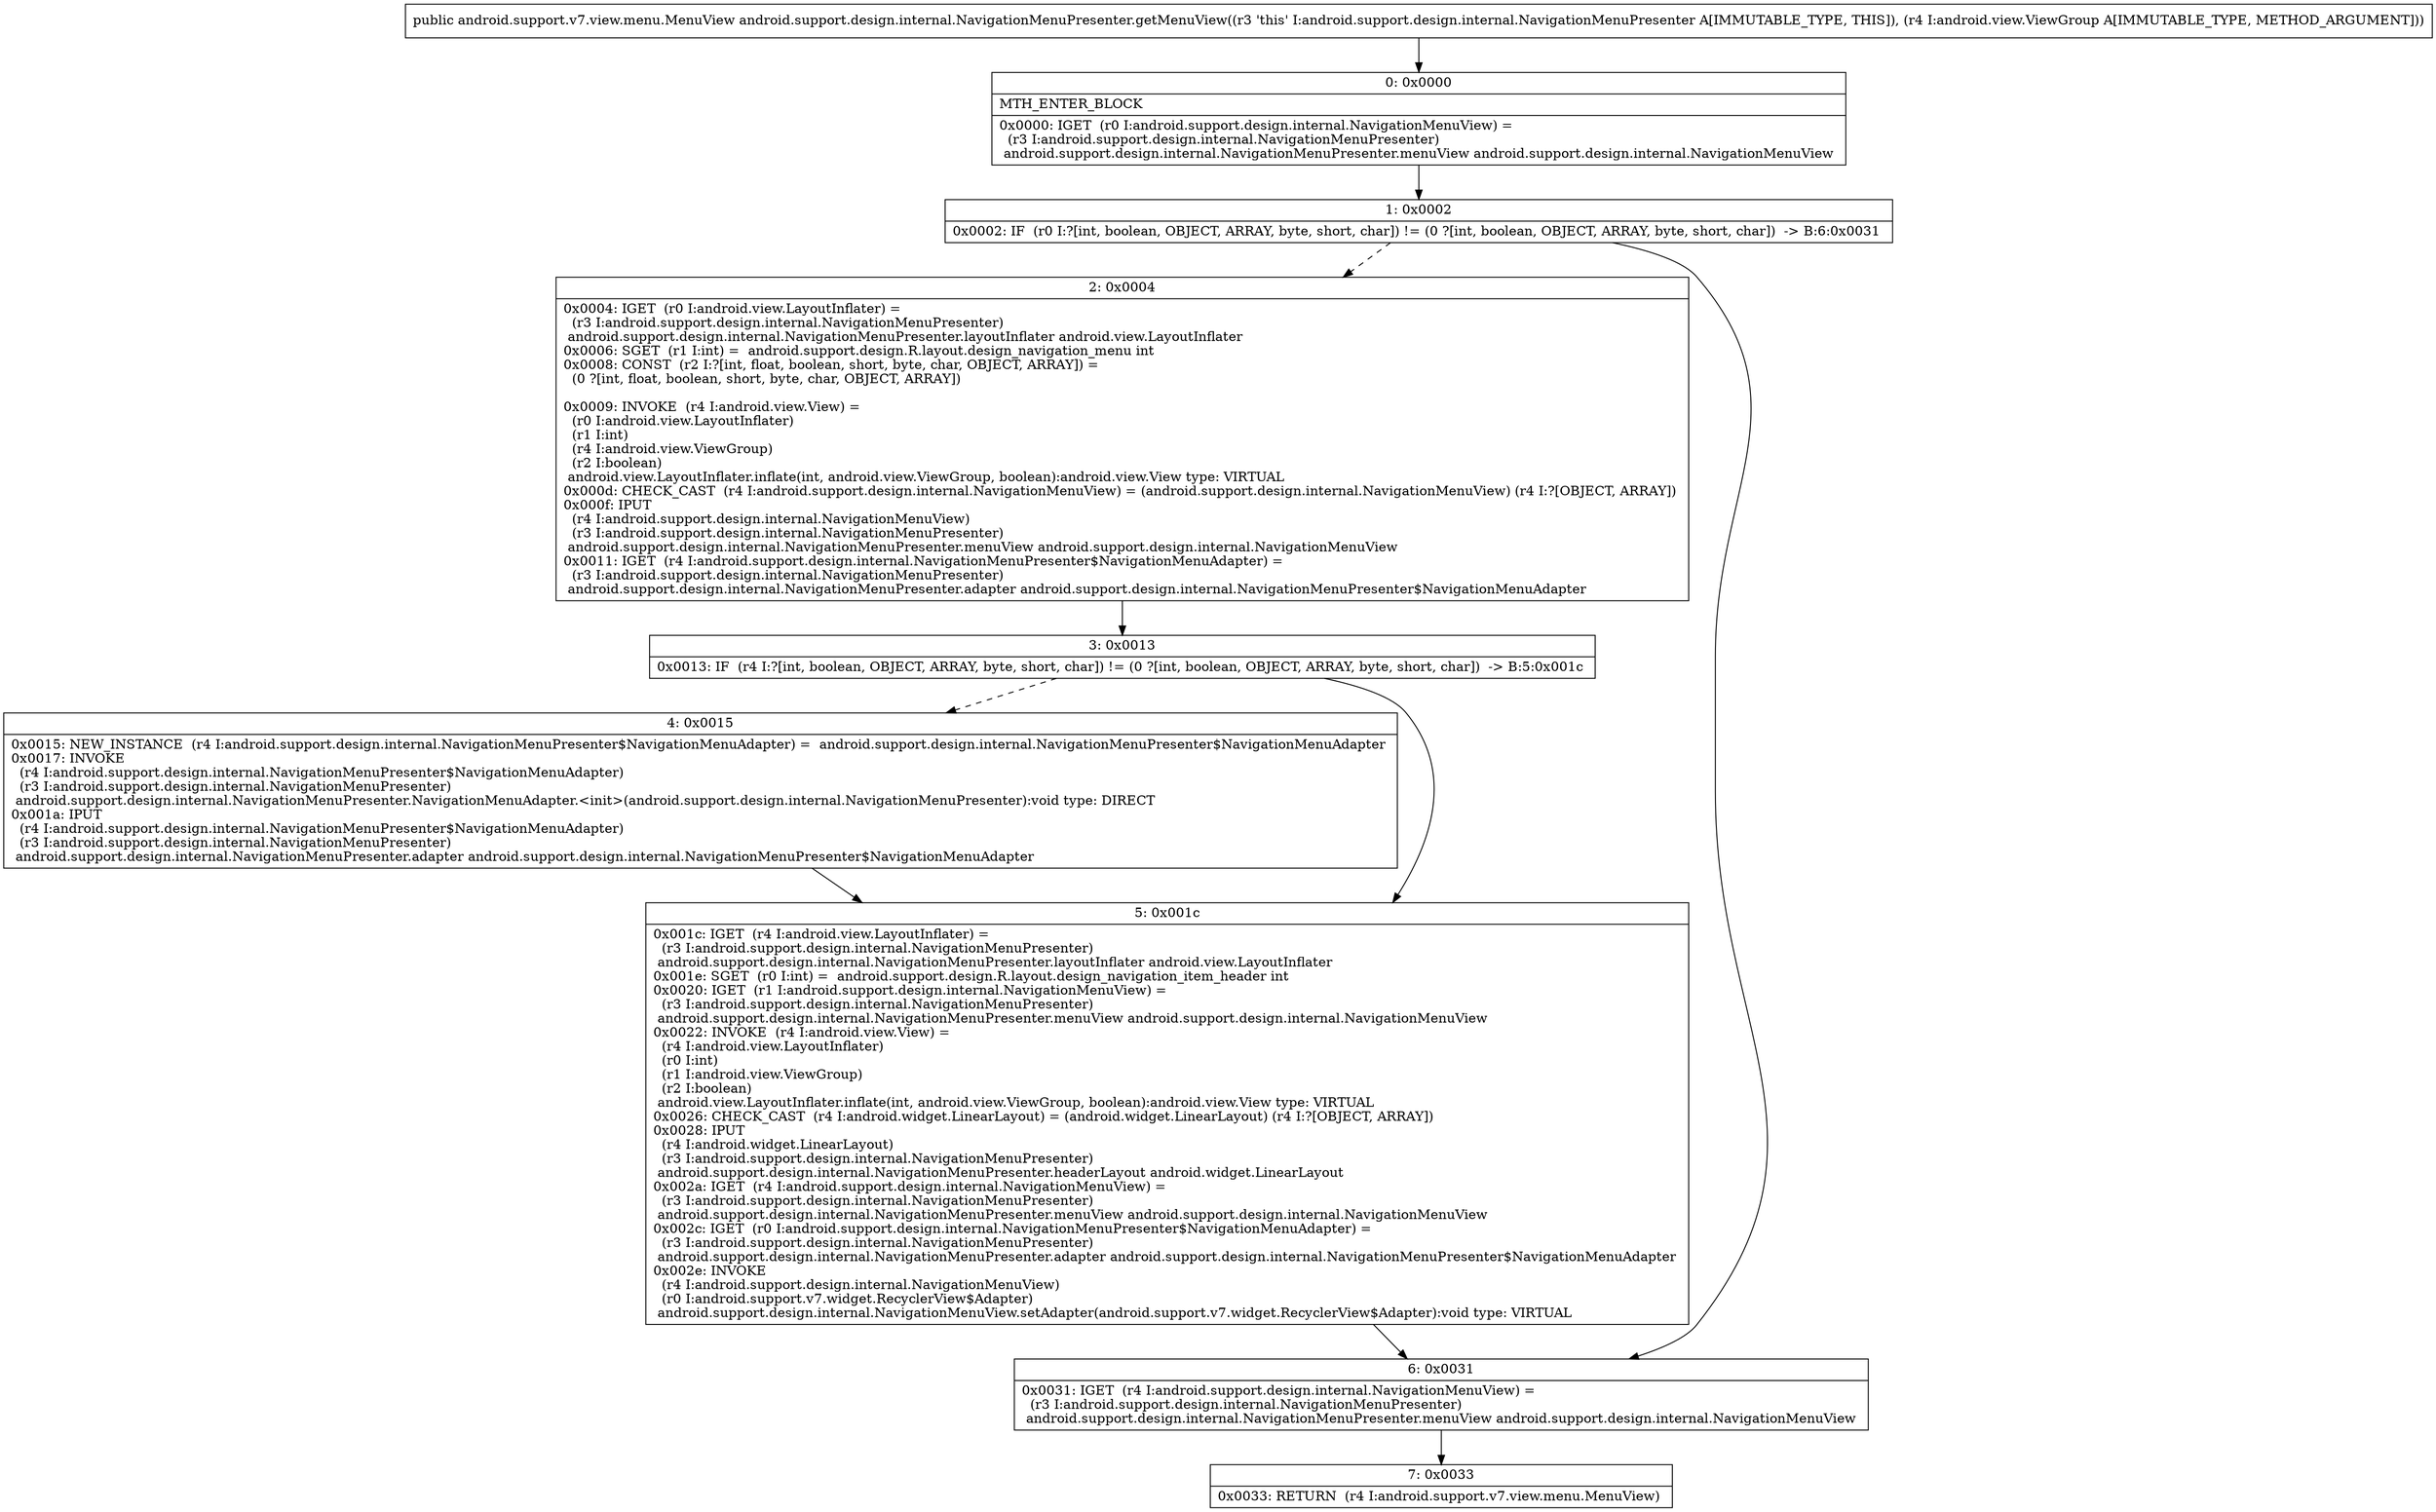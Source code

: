digraph "CFG forandroid.support.design.internal.NavigationMenuPresenter.getMenuView(Landroid\/view\/ViewGroup;)Landroid\/support\/v7\/view\/menu\/MenuView;" {
Node_0 [shape=record,label="{0\:\ 0x0000|MTH_ENTER_BLOCK\l|0x0000: IGET  (r0 I:android.support.design.internal.NavigationMenuView) = \l  (r3 I:android.support.design.internal.NavigationMenuPresenter)\l android.support.design.internal.NavigationMenuPresenter.menuView android.support.design.internal.NavigationMenuView \l}"];
Node_1 [shape=record,label="{1\:\ 0x0002|0x0002: IF  (r0 I:?[int, boolean, OBJECT, ARRAY, byte, short, char]) != (0 ?[int, boolean, OBJECT, ARRAY, byte, short, char])  \-\> B:6:0x0031 \l}"];
Node_2 [shape=record,label="{2\:\ 0x0004|0x0004: IGET  (r0 I:android.view.LayoutInflater) = \l  (r3 I:android.support.design.internal.NavigationMenuPresenter)\l android.support.design.internal.NavigationMenuPresenter.layoutInflater android.view.LayoutInflater \l0x0006: SGET  (r1 I:int) =  android.support.design.R.layout.design_navigation_menu int \l0x0008: CONST  (r2 I:?[int, float, boolean, short, byte, char, OBJECT, ARRAY]) = \l  (0 ?[int, float, boolean, short, byte, char, OBJECT, ARRAY])\l \l0x0009: INVOKE  (r4 I:android.view.View) = \l  (r0 I:android.view.LayoutInflater)\l  (r1 I:int)\l  (r4 I:android.view.ViewGroup)\l  (r2 I:boolean)\l android.view.LayoutInflater.inflate(int, android.view.ViewGroup, boolean):android.view.View type: VIRTUAL \l0x000d: CHECK_CAST  (r4 I:android.support.design.internal.NavigationMenuView) = (android.support.design.internal.NavigationMenuView) (r4 I:?[OBJECT, ARRAY]) \l0x000f: IPUT  \l  (r4 I:android.support.design.internal.NavigationMenuView)\l  (r3 I:android.support.design.internal.NavigationMenuPresenter)\l android.support.design.internal.NavigationMenuPresenter.menuView android.support.design.internal.NavigationMenuView \l0x0011: IGET  (r4 I:android.support.design.internal.NavigationMenuPresenter$NavigationMenuAdapter) = \l  (r3 I:android.support.design.internal.NavigationMenuPresenter)\l android.support.design.internal.NavigationMenuPresenter.adapter android.support.design.internal.NavigationMenuPresenter$NavigationMenuAdapter \l}"];
Node_3 [shape=record,label="{3\:\ 0x0013|0x0013: IF  (r4 I:?[int, boolean, OBJECT, ARRAY, byte, short, char]) != (0 ?[int, boolean, OBJECT, ARRAY, byte, short, char])  \-\> B:5:0x001c \l}"];
Node_4 [shape=record,label="{4\:\ 0x0015|0x0015: NEW_INSTANCE  (r4 I:android.support.design.internal.NavigationMenuPresenter$NavigationMenuAdapter) =  android.support.design.internal.NavigationMenuPresenter$NavigationMenuAdapter \l0x0017: INVOKE  \l  (r4 I:android.support.design.internal.NavigationMenuPresenter$NavigationMenuAdapter)\l  (r3 I:android.support.design.internal.NavigationMenuPresenter)\l android.support.design.internal.NavigationMenuPresenter.NavigationMenuAdapter.\<init\>(android.support.design.internal.NavigationMenuPresenter):void type: DIRECT \l0x001a: IPUT  \l  (r4 I:android.support.design.internal.NavigationMenuPresenter$NavigationMenuAdapter)\l  (r3 I:android.support.design.internal.NavigationMenuPresenter)\l android.support.design.internal.NavigationMenuPresenter.adapter android.support.design.internal.NavigationMenuPresenter$NavigationMenuAdapter \l}"];
Node_5 [shape=record,label="{5\:\ 0x001c|0x001c: IGET  (r4 I:android.view.LayoutInflater) = \l  (r3 I:android.support.design.internal.NavigationMenuPresenter)\l android.support.design.internal.NavigationMenuPresenter.layoutInflater android.view.LayoutInflater \l0x001e: SGET  (r0 I:int) =  android.support.design.R.layout.design_navigation_item_header int \l0x0020: IGET  (r1 I:android.support.design.internal.NavigationMenuView) = \l  (r3 I:android.support.design.internal.NavigationMenuPresenter)\l android.support.design.internal.NavigationMenuPresenter.menuView android.support.design.internal.NavigationMenuView \l0x0022: INVOKE  (r4 I:android.view.View) = \l  (r4 I:android.view.LayoutInflater)\l  (r0 I:int)\l  (r1 I:android.view.ViewGroup)\l  (r2 I:boolean)\l android.view.LayoutInflater.inflate(int, android.view.ViewGroup, boolean):android.view.View type: VIRTUAL \l0x0026: CHECK_CAST  (r4 I:android.widget.LinearLayout) = (android.widget.LinearLayout) (r4 I:?[OBJECT, ARRAY]) \l0x0028: IPUT  \l  (r4 I:android.widget.LinearLayout)\l  (r3 I:android.support.design.internal.NavigationMenuPresenter)\l android.support.design.internal.NavigationMenuPresenter.headerLayout android.widget.LinearLayout \l0x002a: IGET  (r4 I:android.support.design.internal.NavigationMenuView) = \l  (r3 I:android.support.design.internal.NavigationMenuPresenter)\l android.support.design.internal.NavigationMenuPresenter.menuView android.support.design.internal.NavigationMenuView \l0x002c: IGET  (r0 I:android.support.design.internal.NavigationMenuPresenter$NavigationMenuAdapter) = \l  (r3 I:android.support.design.internal.NavigationMenuPresenter)\l android.support.design.internal.NavigationMenuPresenter.adapter android.support.design.internal.NavigationMenuPresenter$NavigationMenuAdapter \l0x002e: INVOKE  \l  (r4 I:android.support.design.internal.NavigationMenuView)\l  (r0 I:android.support.v7.widget.RecyclerView$Adapter)\l android.support.design.internal.NavigationMenuView.setAdapter(android.support.v7.widget.RecyclerView$Adapter):void type: VIRTUAL \l}"];
Node_6 [shape=record,label="{6\:\ 0x0031|0x0031: IGET  (r4 I:android.support.design.internal.NavigationMenuView) = \l  (r3 I:android.support.design.internal.NavigationMenuPresenter)\l android.support.design.internal.NavigationMenuPresenter.menuView android.support.design.internal.NavigationMenuView \l}"];
Node_7 [shape=record,label="{7\:\ 0x0033|0x0033: RETURN  (r4 I:android.support.v7.view.menu.MenuView) \l}"];
MethodNode[shape=record,label="{public android.support.v7.view.menu.MenuView android.support.design.internal.NavigationMenuPresenter.getMenuView((r3 'this' I:android.support.design.internal.NavigationMenuPresenter A[IMMUTABLE_TYPE, THIS]), (r4 I:android.view.ViewGroup A[IMMUTABLE_TYPE, METHOD_ARGUMENT])) }"];
MethodNode -> Node_0;
Node_0 -> Node_1;
Node_1 -> Node_2[style=dashed];
Node_1 -> Node_6;
Node_2 -> Node_3;
Node_3 -> Node_4[style=dashed];
Node_3 -> Node_5;
Node_4 -> Node_5;
Node_5 -> Node_6;
Node_6 -> Node_7;
}

